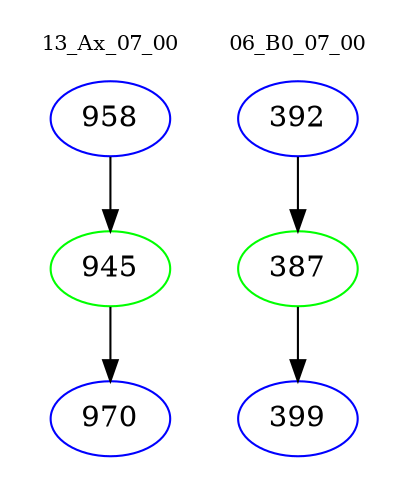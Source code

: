 digraph{
subgraph cluster_0 {
color = white
label = "13_Ax_07_00";
fontsize=10;
T0_958 [label="958", color="blue"]
T0_958 -> T0_945 [color="black"]
T0_945 [label="945", color="green"]
T0_945 -> T0_970 [color="black"]
T0_970 [label="970", color="blue"]
}
subgraph cluster_1 {
color = white
label = "06_B0_07_00";
fontsize=10;
T1_392 [label="392", color="blue"]
T1_392 -> T1_387 [color="black"]
T1_387 [label="387", color="green"]
T1_387 -> T1_399 [color="black"]
T1_399 [label="399", color="blue"]
}
}
